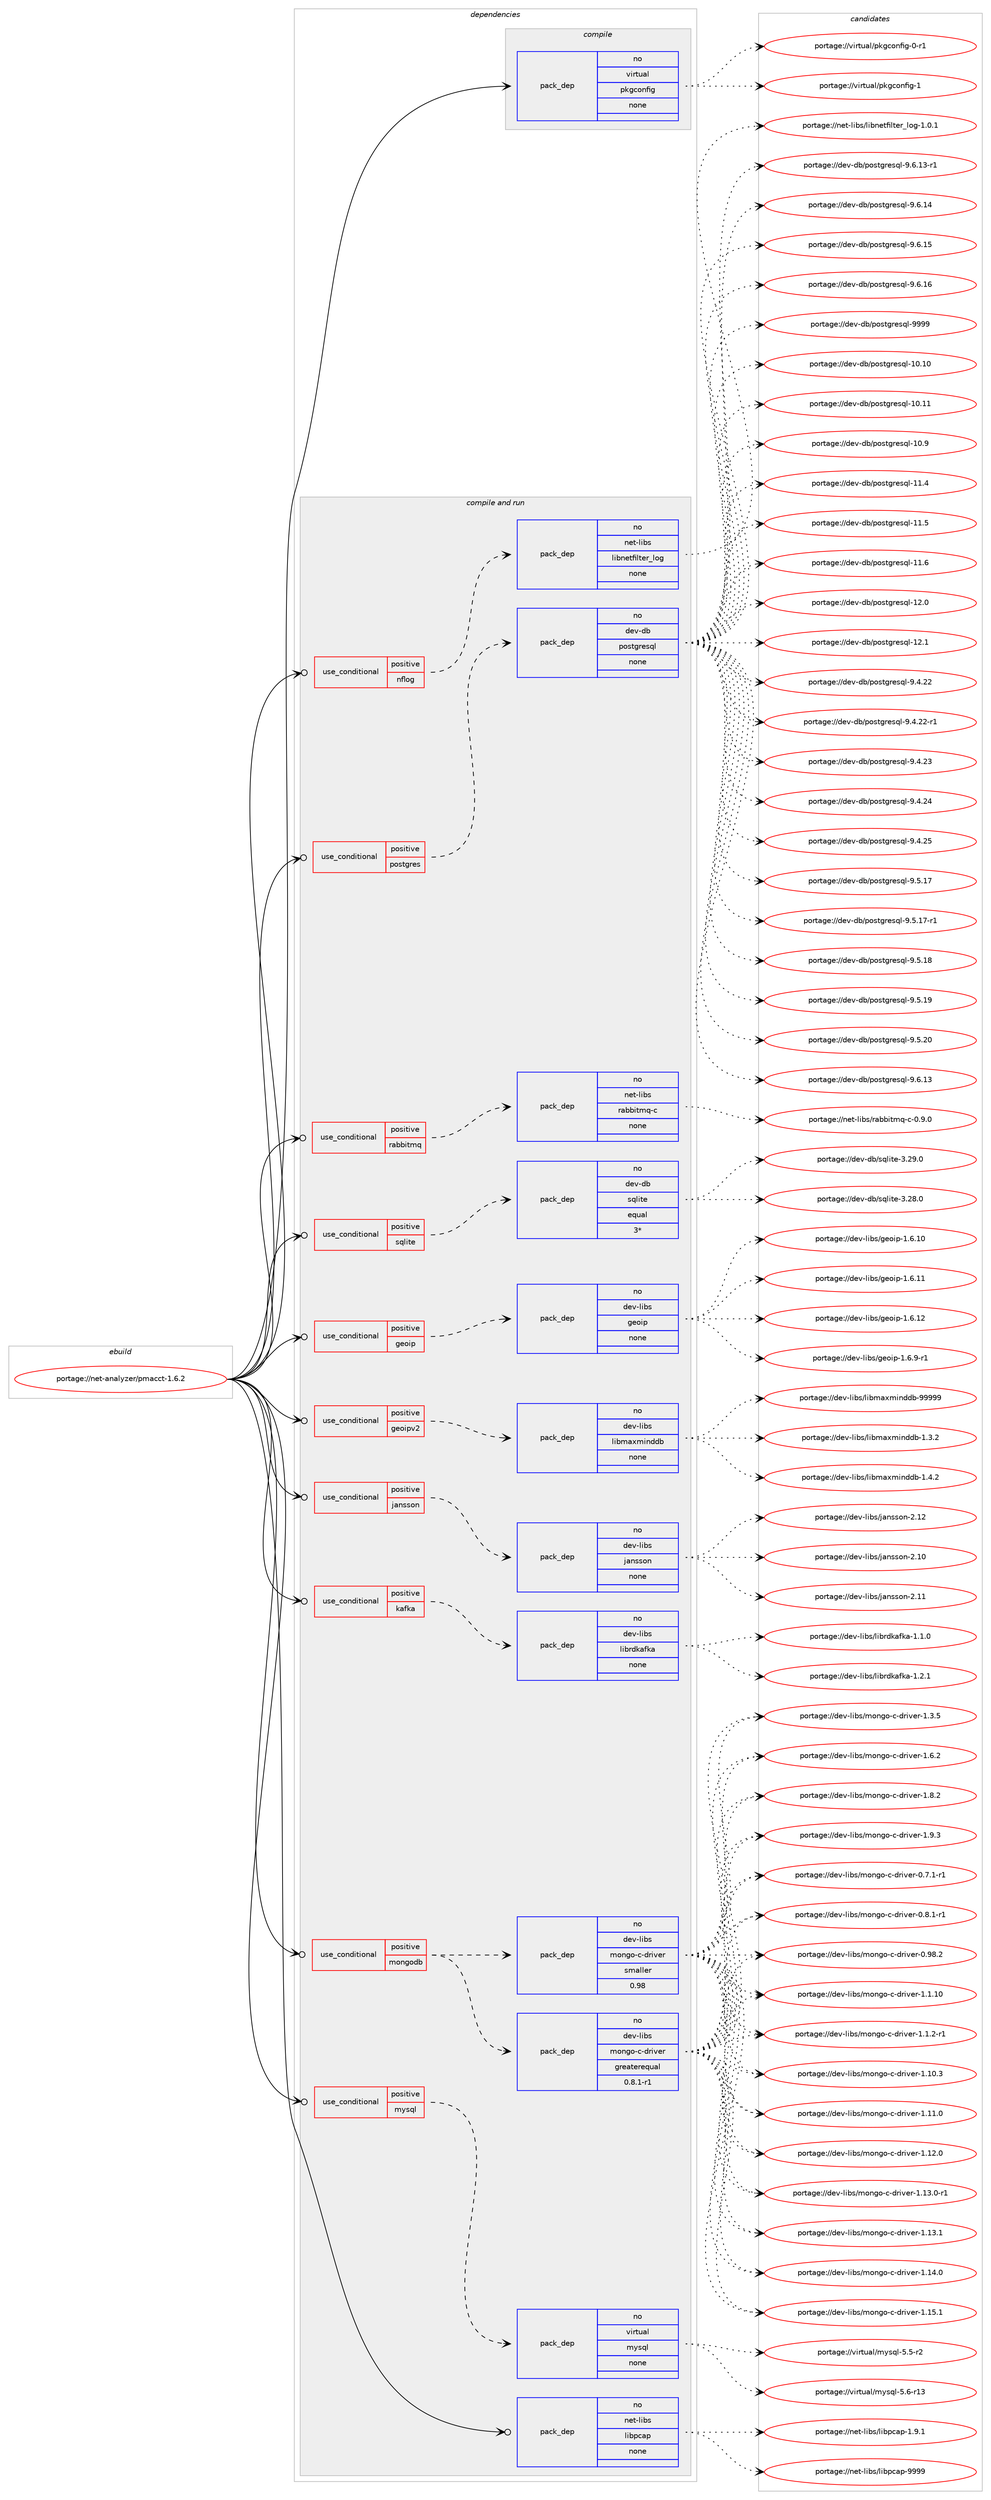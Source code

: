 digraph prolog {

# *************
# Graph options
# *************

newrank=true;
concentrate=true;
compound=true;
graph [rankdir=LR,fontname=Helvetica,fontsize=10,ranksep=1.5];#, ranksep=2.5, nodesep=0.2];
edge  [arrowhead=vee];
node  [fontname=Helvetica,fontsize=10];

# **********
# The ebuild
# **********

subgraph cluster_leftcol {
color=gray;
rank=same;
label=<<i>ebuild</i>>;
id [label="portage://net-analyzer/pmacct-1.6.2", color=red, width=4, href="../net-analyzer/pmacct-1.6.2.svg"];
}

# ****************
# The dependencies
# ****************

subgraph cluster_midcol {
color=gray;
label=<<i>dependencies</i>>;
subgraph cluster_compile {
fillcolor="#eeeeee";
style=filled;
label=<<i>compile</i>>;
subgraph pack255557 {
dependency348047 [label=<<TABLE BORDER="0" CELLBORDER="1" CELLSPACING="0" CELLPADDING="4" WIDTH="220"><TR><TD ROWSPAN="6" CELLPADDING="30">pack_dep</TD></TR><TR><TD WIDTH="110">no</TD></TR><TR><TD>virtual</TD></TR><TR><TD>pkgconfig</TD></TR><TR><TD>none</TD></TR><TR><TD></TD></TR></TABLE>>, shape=none, color=blue];
}
id:e -> dependency348047:w [weight=20,style="solid",arrowhead="vee"];
}
subgraph cluster_compileandrun {
fillcolor="#eeeeee";
style=filled;
label=<<i>compile and run</i>>;
subgraph cond86759 {
dependency348048 [label=<<TABLE BORDER="0" CELLBORDER="1" CELLSPACING="0" CELLPADDING="4"><TR><TD ROWSPAN="3" CELLPADDING="10">use_conditional</TD></TR><TR><TD>positive</TD></TR><TR><TD>geoip</TD></TR></TABLE>>, shape=none, color=red];
subgraph pack255558 {
dependency348049 [label=<<TABLE BORDER="0" CELLBORDER="1" CELLSPACING="0" CELLPADDING="4" WIDTH="220"><TR><TD ROWSPAN="6" CELLPADDING="30">pack_dep</TD></TR><TR><TD WIDTH="110">no</TD></TR><TR><TD>dev-libs</TD></TR><TR><TD>geoip</TD></TR><TR><TD>none</TD></TR><TR><TD></TD></TR></TABLE>>, shape=none, color=blue];
}
dependency348048:e -> dependency348049:w [weight=20,style="dashed",arrowhead="vee"];
}
id:e -> dependency348048:w [weight=20,style="solid",arrowhead="odotvee"];
subgraph cond86760 {
dependency348050 [label=<<TABLE BORDER="0" CELLBORDER="1" CELLSPACING="0" CELLPADDING="4"><TR><TD ROWSPAN="3" CELLPADDING="10">use_conditional</TD></TR><TR><TD>positive</TD></TR><TR><TD>geoipv2</TD></TR></TABLE>>, shape=none, color=red];
subgraph pack255559 {
dependency348051 [label=<<TABLE BORDER="0" CELLBORDER="1" CELLSPACING="0" CELLPADDING="4" WIDTH="220"><TR><TD ROWSPAN="6" CELLPADDING="30">pack_dep</TD></TR><TR><TD WIDTH="110">no</TD></TR><TR><TD>dev-libs</TD></TR><TR><TD>libmaxminddb</TD></TR><TR><TD>none</TD></TR><TR><TD></TD></TR></TABLE>>, shape=none, color=blue];
}
dependency348050:e -> dependency348051:w [weight=20,style="dashed",arrowhead="vee"];
}
id:e -> dependency348050:w [weight=20,style="solid",arrowhead="odotvee"];
subgraph cond86761 {
dependency348052 [label=<<TABLE BORDER="0" CELLBORDER="1" CELLSPACING="0" CELLPADDING="4"><TR><TD ROWSPAN="3" CELLPADDING="10">use_conditional</TD></TR><TR><TD>positive</TD></TR><TR><TD>jansson</TD></TR></TABLE>>, shape=none, color=red];
subgraph pack255560 {
dependency348053 [label=<<TABLE BORDER="0" CELLBORDER="1" CELLSPACING="0" CELLPADDING="4" WIDTH="220"><TR><TD ROWSPAN="6" CELLPADDING="30">pack_dep</TD></TR><TR><TD WIDTH="110">no</TD></TR><TR><TD>dev-libs</TD></TR><TR><TD>jansson</TD></TR><TR><TD>none</TD></TR><TR><TD></TD></TR></TABLE>>, shape=none, color=blue];
}
dependency348052:e -> dependency348053:w [weight=20,style="dashed",arrowhead="vee"];
}
id:e -> dependency348052:w [weight=20,style="solid",arrowhead="odotvee"];
subgraph cond86762 {
dependency348054 [label=<<TABLE BORDER="0" CELLBORDER="1" CELLSPACING="0" CELLPADDING="4"><TR><TD ROWSPAN="3" CELLPADDING="10">use_conditional</TD></TR><TR><TD>positive</TD></TR><TR><TD>kafka</TD></TR></TABLE>>, shape=none, color=red];
subgraph pack255561 {
dependency348055 [label=<<TABLE BORDER="0" CELLBORDER="1" CELLSPACING="0" CELLPADDING="4" WIDTH="220"><TR><TD ROWSPAN="6" CELLPADDING="30">pack_dep</TD></TR><TR><TD WIDTH="110">no</TD></TR><TR><TD>dev-libs</TD></TR><TR><TD>librdkafka</TD></TR><TR><TD>none</TD></TR><TR><TD></TD></TR></TABLE>>, shape=none, color=blue];
}
dependency348054:e -> dependency348055:w [weight=20,style="dashed",arrowhead="vee"];
}
id:e -> dependency348054:w [weight=20,style="solid",arrowhead="odotvee"];
subgraph cond86763 {
dependency348056 [label=<<TABLE BORDER="0" CELLBORDER="1" CELLSPACING="0" CELLPADDING="4"><TR><TD ROWSPAN="3" CELLPADDING="10">use_conditional</TD></TR><TR><TD>positive</TD></TR><TR><TD>mongodb</TD></TR></TABLE>>, shape=none, color=red];
subgraph pack255562 {
dependency348057 [label=<<TABLE BORDER="0" CELLBORDER="1" CELLSPACING="0" CELLPADDING="4" WIDTH="220"><TR><TD ROWSPAN="6" CELLPADDING="30">pack_dep</TD></TR><TR><TD WIDTH="110">no</TD></TR><TR><TD>dev-libs</TD></TR><TR><TD>mongo-c-driver</TD></TR><TR><TD>greaterequal</TD></TR><TR><TD>0.8.1-r1</TD></TR></TABLE>>, shape=none, color=blue];
}
dependency348056:e -> dependency348057:w [weight=20,style="dashed",arrowhead="vee"];
subgraph pack255563 {
dependency348058 [label=<<TABLE BORDER="0" CELLBORDER="1" CELLSPACING="0" CELLPADDING="4" WIDTH="220"><TR><TD ROWSPAN="6" CELLPADDING="30">pack_dep</TD></TR><TR><TD WIDTH="110">no</TD></TR><TR><TD>dev-libs</TD></TR><TR><TD>mongo-c-driver</TD></TR><TR><TD>smaller</TD></TR><TR><TD>0.98</TD></TR></TABLE>>, shape=none, color=blue];
}
dependency348056:e -> dependency348058:w [weight=20,style="dashed",arrowhead="vee"];
}
id:e -> dependency348056:w [weight=20,style="solid",arrowhead="odotvee"];
subgraph cond86764 {
dependency348059 [label=<<TABLE BORDER="0" CELLBORDER="1" CELLSPACING="0" CELLPADDING="4"><TR><TD ROWSPAN="3" CELLPADDING="10">use_conditional</TD></TR><TR><TD>positive</TD></TR><TR><TD>mysql</TD></TR></TABLE>>, shape=none, color=red];
subgraph pack255564 {
dependency348060 [label=<<TABLE BORDER="0" CELLBORDER="1" CELLSPACING="0" CELLPADDING="4" WIDTH="220"><TR><TD ROWSPAN="6" CELLPADDING="30">pack_dep</TD></TR><TR><TD WIDTH="110">no</TD></TR><TR><TD>virtual</TD></TR><TR><TD>mysql</TD></TR><TR><TD>none</TD></TR><TR><TD></TD></TR></TABLE>>, shape=none, color=blue];
}
dependency348059:e -> dependency348060:w [weight=20,style="dashed",arrowhead="vee"];
}
id:e -> dependency348059:w [weight=20,style="solid",arrowhead="odotvee"];
subgraph cond86765 {
dependency348061 [label=<<TABLE BORDER="0" CELLBORDER="1" CELLSPACING="0" CELLPADDING="4"><TR><TD ROWSPAN="3" CELLPADDING="10">use_conditional</TD></TR><TR><TD>positive</TD></TR><TR><TD>nflog</TD></TR></TABLE>>, shape=none, color=red];
subgraph pack255565 {
dependency348062 [label=<<TABLE BORDER="0" CELLBORDER="1" CELLSPACING="0" CELLPADDING="4" WIDTH="220"><TR><TD ROWSPAN="6" CELLPADDING="30">pack_dep</TD></TR><TR><TD WIDTH="110">no</TD></TR><TR><TD>net-libs</TD></TR><TR><TD>libnetfilter_log</TD></TR><TR><TD>none</TD></TR><TR><TD></TD></TR></TABLE>>, shape=none, color=blue];
}
dependency348061:e -> dependency348062:w [weight=20,style="dashed",arrowhead="vee"];
}
id:e -> dependency348061:w [weight=20,style="solid",arrowhead="odotvee"];
subgraph cond86766 {
dependency348063 [label=<<TABLE BORDER="0" CELLBORDER="1" CELLSPACING="0" CELLPADDING="4"><TR><TD ROWSPAN="3" CELLPADDING="10">use_conditional</TD></TR><TR><TD>positive</TD></TR><TR><TD>postgres</TD></TR></TABLE>>, shape=none, color=red];
subgraph pack255566 {
dependency348064 [label=<<TABLE BORDER="0" CELLBORDER="1" CELLSPACING="0" CELLPADDING="4" WIDTH="220"><TR><TD ROWSPAN="6" CELLPADDING="30">pack_dep</TD></TR><TR><TD WIDTH="110">no</TD></TR><TR><TD>dev-db</TD></TR><TR><TD>postgresql</TD></TR><TR><TD>none</TD></TR><TR><TD></TD></TR></TABLE>>, shape=none, color=blue];
}
dependency348063:e -> dependency348064:w [weight=20,style="dashed",arrowhead="vee"];
}
id:e -> dependency348063:w [weight=20,style="solid",arrowhead="odotvee"];
subgraph cond86767 {
dependency348065 [label=<<TABLE BORDER="0" CELLBORDER="1" CELLSPACING="0" CELLPADDING="4"><TR><TD ROWSPAN="3" CELLPADDING="10">use_conditional</TD></TR><TR><TD>positive</TD></TR><TR><TD>rabbitmq</TD></TR></TABLE>>, shape=none, color=red];
subgraph pack255567 {
dependency348066 [label=<<TABLE BORDER="0" CELLBORDER="1" CELLSPACING="0" CELLPADDING="4" WIDTH="220"><TR><TD ROWSPAN="6" CELLPADDING="30">pack_dep</TD></TR><TR><TD WIDTH="110">no</TD></TR><TR><TD>net-libs</TD></TR><TR><TD>rabbitmq-c</TD></TR><TR><TD>none</TD></TR><TR><TD></TD></TR></TABLE>>, shape=none, color=blue];
}
dependency348065:e -> dependency348066:w [weight=20,style="dashed",arrowhead="vee"];
}
id:e -> dependency348065:w [weight=20,style="solid",arrowhead="odotvee"];
subgraph cond86768 {
dependency348067 [label=<<TABLE BORDER="0" CELLBORDER="1" CELLSPACING="0" CELLPADDING="4"><TR><TD ROWSPAN="3" CELLPADDING="10">use_conditional</TD></TR><TR><TD>positive</TD></TR><TR><TD>sqlite</TD></TR></TABLE>>, shape=none, color=red];
subgraph pack255568 {
dependency348068 [label=<<TABLE BORDER="0" CELLBORDER="1" CELLSPACING="0" CELLPADDING="4" WIDTH="220"><TR><TD ROWSPAN="6" CELLPADDING="30">pack_dep</TD></TR><TR><TD WIDTH="110">no</TD></TR><TR><TD>dev-db</TD></TR><TR><TD>sqlite</TD></TR><TR><TD>equal</TD></TR><TR><TD>3*</TD></TR></TABLE>>, shape=none, color=blue];
}
dependency348067:e -> dependency348068:w [weight=20,style="dashed",arrowhead="vee"];
}
id:e -> dependency348067:w [weight=20,style="solid",arrowhead="odotvee"];
subgraph pack255569 {
dependency348069 [label=<<TABLE BORDER="0" CELLBORDER="1" CELLSPACING="0" CELLPADDING="4" WIDTH="220"><TR><TD ROWSPAN="6" CELLPADDING="30">pack_dep</TD></TR><TR><TD WIDTH="110">no</TD></TR><TR><TD>net-libs</TD></TR><TR><TD>libpcap</TD></TR><TR><TD>none</TD></TR><TR><TD></TD></TR></TABLE>>, shape=none, color=blue];
}
id:e -> dependency348069:w [weight=20,style="solid",arrowhead="odotvee"];
}
subgraph cluster_run {
fillcolor="#eeeeee";
style=filled;
label=<<i>run</i>>;
}
}

# **************
# The candidates
# **************

subgraph cluster_choices {
rank=same;
color=gray;
label=<<i>candidates</i>>;

subgraph choice255557 {
color=black;
nodesep=1;
choiceportage11810511411611797108471121071039911111010210510345484511449 [label="portage://virtual/pkgconfig-0-r1", color=red, width=4,href="../virtual/pkgconfig-0-r1.svg"];
choiceportage1181051141161179710847112107103991111101021051034549 [label="portage://virtual/pkgconfig-1", color=red, width=4,href="../virtual/pkgconfig-1.svg"];
dependency348047:e -> choiceportage11810511411611797108471121071039911111010210510345484511449:w [style=dotted,weight="100"];
dependency348047:e -> choiceportage1181051141161179710847112107103991111101021051034549:w [style=dotted,weight="100"];
}
subgraph choice255558 {
color=black;
nodesep=1;
choiceportage10010111845108105981154710310111110511245494654464948 [label="portage://dev-libs/geoip-1.6.10", color=red, width=4,href="../dev-libs/geoip-1.6.10.svg"];
choiceportage10010111845108105981154710310111110511245494654464949 [label="portage://dev-libs/geoip-1.6.11", color=red, width=4,href="../dev-libs/geoip-1.6.11.svg"];
choiceportage10010111845108105981154710310111110511245494654464950 [label="portage://dev-libs/geoip-1.6.12", color=red, width=4,href="../dev-libs/geoip-1.6.12.svg"];
choiceportage1001011184510810598115471031011111051124549465446574511449 [label="portage://dev-libs/geoip-1.6.9-r1", color=red, width=4,href="../dev-libs/geoip-1.6.9-r1.svg"];
dependency348049:e -> choiceportage10010111845108105981154710310111110511245494654464948:w [style=dotted,weight="100"];
dependency348049:e -> choiceportage10010111845108105981154710310111110511245494654464949:w [style=dotted,weight="100"];
dependency348049:e -> choiceportage10010111845108105981154710310111110511245494654464950:w [style=dotted,weight="100"];
dependency348049:e -> choiceportage1001011184510810598115471031011111051124549465446574511449:w [style=dotted,weight="100"];
}
subgraph choice255559 {
color=black;
nodesep=1;
choiceportage100101118451081059811547108105981099712010910511010010098454946514650 [label="portage://dev-libs/libmaxminddb-1.3.2", color=red, width=4,href="../dev-libs/libmaxminddb-1.3.2.svg"];
choiceportage100101118451081059811547108105981099712010910511010010098454946524650 [label="portage://dev-libs/libmaxminddb-1.4.2", color=red, width=4,href="../dev-libs/libmaxminddb-1.4.2.svg"];
choiceportage100101118451081059811547108105981099712010910511010010098455757575757 [label="portage://dev-libs/libmaxminddb-99999", color=red, width=4,href="../dev-libs/libmaxminddb-99999.svg"];
dependency348051:e -> choiceportage100101118451081059811547108105981099712010910511010010098454946514650:w [style=dotted,weight="100"];
dependency348051:e -> choiceportage100101118451081059811547108105981099712010910511010010098454946524650:w [style=dotted,weight="100"];
dependency348051:e -> choiceportage100101118451081059811547108105981099712010910511010010098455757575757:w [style=dotted,weight="100"];
}
subgraph choice255560 {
color=black;
nodesep=1;
choiceportage100101118451081059811547106971101151151111104550464948 [label="portage://dev-libs/jansson-2.10", color=red, width=4,href="../dev-libs/jansson-2.10.svg"];
choiceportage100101118451081059811547106971101151151111104550464949 [label="portage://dev-libs/jansson-2.11", color=red, width=4,href="../dev-libs/jansson-2.11.svg"];
choiceportage100101118451081059811547106971101151151111104550464950 [label="portage://dev-libs/jansson-2.12", color=red, width=4,href="../dev-libs/jansson-2.12.svg"];
dependency348053:e -> choiceportage100101118451081059811547106971101151151111104550464948:w [style=dotted,weight="100"];
dependency348053:e -> choiceportage100101118451081059811547106971101151151111104550464949:w [style=dotted,weight="100"];
dependency348053:e -> choiceportage100101118451081059811547106971101151151111104550464950:w [style=dotted,weight="100"];
}
subgraph choice255561 {
color=black;
nodesep=1;
choiceportage100101118451081059811547108105981141001079710210797454946494648 [label="portage://dev-libs/librdkafka-1.1.0", color=red, width=4,href="../dev-libs/librdkafka-1.1.0.svg"];
choiceportage100101118451081059811547108105981141001079710210797454946504649 [label="portage://dev-libs/librdkafka-1.2.1", color=red, width=4,href="../dev-libs/librdkafka-1.2.1.svg"];
dependency348055:e -> choiceportage100101118451081059811547108105981141001079710210797454946494648:w [style=dotted,weight="100"];
dependency348055:e -> choiceportage100101118451081059811547108105981141001079710210797454946504649:w [style=dotted,weight="100"];
}
subgraph choice255562 {
color=black;
nodesep=1;
choiceportage1001011184510810598115471091111101031114599451001141051181011144548465546494511449 [label="portage://dev-libs/mongo-c-driver-0.7.1-r1", color=red, width=4,href="../dev-libs/mongo-c-driver-0.7.1-r1.svg"];
choiceportage1001011184510810598115471091111101031114599451001141051181011144548465646494511449 [label="portage://dev-libs/mongo-c-driver-0.8.1-r1", color=red, width=4,href="../dev-libs/mongo-c-driver-0.8.1-r1.svg"];
choiceportage10010111845108105981154710911111010311145994510011410511810111445484657564650 [label="portage://dev-libs/mongo-c-driver-0.98.2", color=red, width=4,href="../dev-libs/mongo-c-driver-0.98.2.svg"];
choiceportage10010111845108105981154710911111010311145994510011410511810111445494649464948 [label="portage://dev-libs/mongo-c-driver-1.1.10", color=red, width=4,href="../dev-libs/mongo-c-driver-1.1.10.svg"];
choiceportage1001011184510810598115471091111101031114599451001141051181011144549464946504511449 [label="portage://dev-libs/mongo-c-driver-1.1.2-r1", color=red, width=4,href="../dev-libs/mongo-c-driver-1.1.2-r1.svg"];
choiceportage10010111845108105981154710911111010311145994510011410511810111445494649484651 [label="portage://dev-libs/mongo-c-driver-1.10.3", color=red, width=4,href="../dev-libs/mongo-c-driver-1.10.3.svg"];
choiceportage10010111845108105981154710911111010311145994510011410511810111445494649494648 [label="portage://dev-libs/mongo-c-driver-1.11.0", color=red, width=4,href="../dev-libs/mongo-c-driver-1.11.0.svg"];
choiceportage10010111845108105981154710911111010311145994510011410511810111445494649504648 [label="portage://dev-libs/mongo-c-driver-1.12.0", color=red, width=4,href="../dev-libs/mongo-c-driver-1.12.0.svg"];
choiceportage100101118451081059811547109111110103111459945100114105118101114454946495146484511449 [label="portage://dev-libs/mongo-c-driver-1.13.0-r1", color=red, width=4,href="../dev-libs/mongo-c-driver-1.13.0-r1.svg"];
choiceportage10010111845108105981154710911111010311145994510011410511810111445494649514649 [label="portage://dev-libs/mongo-c-driver-1.13.1", color=red, width=4,href="../dev-libs/mongo-c-driver-1.13.1.svg"];
choiceportage10010111845108105981154710911111010311145994510011410511810111445494649524648 [label="portage://dev-libs/mongo-c-driver-1.14.0", color=red, width=4,href="../dev-libs/mongo-c-driver-1.14.0.svg"];
choiceportage10010111845108105981154710911111010311145994510011410511810111445494649534649 [label="portage://dev-libs/mongo-c-driver-1.15.1", color=red, width=4,href="../dev-libs/mongo-c-driver-1.15.1.svg"];
choiceportage100101118451081059811547109111110103111459945100114105118101114454946514653 [label="portage://dev-libs/mongo-c-driver-1.3.5", color=red, width=4,href="../dev-libs/mongo-c-driver-1.3.5.svg"];
choiceportage100101118451081059811547109111110103111459945100114105118101114454946544650 [label="portage://dev-libs/mongo-c-driver-1.6.2", color=red, width=4,href="../dev-libs/mongo-c-driver-1.6.2.svg"];
choiceportage100101118451081059811547109111110103111459945100114105118101114454946564650 [label="portage://dev-libs/mongo-c-driver-1.8.2", color=red, width=4,href="../dev-libs/mongo-c-driver-1.8.2.svg"];
choiceportage100101118451081059811547109111110103111459945100114105118101114454946574651 [label="portage://dev-libs/mongo-c-driver-1.9.3", color=red, width=4,href="../dev-libs/mongo-c-driver-1.9.3.svg"];
dependency348057:e -> choiceportage1001011184510810598115471091111101031114599451001141051181011144548465546494511449:w [style=dotted,weight="100"];
dependency348057:e -> choiceportage1001011184510810598115471091111101031114599451001141051181011144548465646494511449:w [style=dotted,weight="100"];
dependency348057:e -> choiceportage10010111845108105981154710911111010311145994510011410511810111445484657564650:w [style=dotted,weight="100"];
dependency348057:e -> choiceportage10010111845108105981154710911111010311145994510011410511810111445494649464948:w [style=dotted,weight="100"];
dependency348057:e -> choiceportage1001011184510810598115471091111101031114599451001141051181011144549464946504511449:w [style=dotted,weight="100"];
dependency348057:e -> choiceportage10010111845108105981154710911111010311145994510011410511810111445494649484651:w [style=dotted,weight="100"];
dependency348057:e -> choiceportage10010111845108105981154710911111010311145994510011410511810111445494649494648:w [style=dotted,weight="100"];
dependency348057:e -> choiceportage10010111845108105981154710911111010311145994510011410511810111445494649504648:w [style=dotted,weight="100"];
dependency348057:e -> choiceportage100101118451081059811547109111110103111459945100114105118101114454946495146484511449:w [style=dotted,weight="100"];
dependency348057:e -> choiceportage10010111845108105981154710911111010311145994510011410511810111445494649514649:w [style=dotted,weight="100"];
dependency348057:e -> choiceportage10010111845108105981154710911111010311145994510011410511810111445494649524648:w [style=dotted,weight="100"];
dependency348057:e -> choiceportage10010111845108105981154710911111010311145994510011410511810111445494649534649:w [style=dotted,weight="100"];
dependency348057:e -> choiceportage100101118451081059811547109111110103111459945100114105118101114454946514653:w [style=dotted,weight="100"];
dependency348057:e -> choiceportage100101118451081059811547109111110103111459945100114105118101114454946544650:w [style=dotted,weight="100"];
dependency348057:e -> choiceportage100101118451081059811547109111110103111459945100114105118101114454946564650:w [style=dotted,weight="100"];
dependency348057:e -> choiceportage100101118451081059811547109111110103111459945100114105118101114454946574651:w [style=dotted,weight="100"];
}
subgraph choice255563 {
color=black;
nodesep=1;
choiceportage1001011184510810598115471091111101031114599451001141051181011144548465546494511449 [label="portage://dev-libs/mongo-c-driver-0.7.1-r1", color=red, width=4,href="../dev-libs/mongo-c-driver-0.7.1-r1.svg"];
choiceportage1001011184510810598115471091111101031114599451001141051181011144548465646494511449 [label="portage://dev-libs/mongo-c-driver-0.8.1-r1", color=red, width=4,href="../dev-libs/mongo-c-driver-0.8.1-r1.svg"];
choiceportage10010111845108105981154710911111010311145994510011410511810111445484657564650 [label="portage://dev-libs/mongo-c-driver-0.98.2", color=red, width=4,href="../dev-libs/mongo-c-driver-0.98.2.svg"];
choiceportage10010111845108105981154710911111010311145994510011410511810111445494649464948 [label="portage://dev-libs/mongo-c-driver-1.1.10", color=red, width=4,href="../dev-libs/mongo-c-driver-1.1.10.svg"];
choiceportage1001011184510810598115471091111101031114599451001141051181011144549464946504511449 [label="portage://dev-libs/mongo-c-driver-1.1.2-r1", color=red, width=4,href="../dev-libs/mongo-c-driver-1.1.2-r1.svg"];
choiceportage10010111845108105981154710911111010311145994510011410511810111445494649484651 [label="portage://dev-libs/mongo-c-driver-1.10.3", color=red, width=4,href="../dev-libs/mongo-c-driver-1.10.3.svg"];
choiceportage10010111845108105981154710911111010311145994510011410511810111445494649494648 [label="portage://dev-libs/mongo-c-driver-1.11.0", color=red, width=4,href="../dev-libs/mongo-c-driver-1.11.0.svg"];
choiceportage10010111845108105981154710911111010311145994510011410511810111445494649504648 [label="portage://dev-libs/mongo-c-driver-1.12.0", color=red, width=4,href="../dev-libs/mongo-c-driver-1.12.0.svg"];
choiceportage100101118451081059811547109111110103111459945100114105118101114454946495146484511449 [label="portage://dev-libs/mongo-c-driver-1.13.0-r1", color=red, width=4,href="../dev-libs/mongo-c-driver-1.13.0-r1.svg"];
choiceportage10010111845108105981154710911111010311145994510011410511810111445494649514649 [label="portage://dev-libs/mongo-c-driver-1.13.1", color=red, width=4,href="../dev-libs/mongo-c-driver-1.13.1.svg"];
choiceportage10010111845108105981154710911111010311145994510011410511810111445494649524648 [label="portage://dev-libs/mongo-c-driver-1.14.0", color=red, width=4,href="../dev-libs/mongo-c-driver-1.14.0.svg"];
choiceportage10010111845108105981154710911111010311145994510011410511810111445494649534649 [label="portage://dev-libs/mongo-c-driver-1.15.1", color=red, width=4,href="../dev-libs/mongo-c-driver-1.15.1.svg"];
choiceportage100101118451081059811547109111110103111459945100114105118101114454946514653 [label="portage://dev-libs/mongo-c-driver-1.3.5", color=red, width=4,href="../dev-libs/mongo-c-driver-1.3.5.svg"];
choiceportage100101118451081059811547109111110103111459945100114105118101114454946544650 [label="portage://dev-libs/mongo-c-driver-1.6.2", color=red, width=4,href="../dev-libs/mongo-c-driver-1.6.2.svg"];
choiceportage100101118451081059811547109111110103111459945100114105118101114454946564650 [label="portage://dev-libs/mongo-c-driver-1.8.2", color=red, width=4,href="../dev-libs/mongo-c-driver-1.8.2.svg"];
choiceportage100101118451081059811547109111110103111459945100114105118101114454946574651 [label="portage://dev-libs/mongo-c-driver-1.9.3", color=red, width=4,href="../dev-libs/mongo-c-driver-1.9.3.svg"];
dependency348058:e -> choiceportage1001011184510810598115471091111101031114599451001141051181011144548465546494511449:w [style=dotted,weight="100"];
dependency348058:e -> choiceportage1001011184510810598115471091111101031114599451001141051181011144548465646494511449:w [style=dotted,weight="100"];
dependency348058:e -> choiceportage10010111845108105981154710911111010311145994510011410511810111445484657564650:w [style=dotted,weight="100"];
dependency348058:e -> choiceportage10010111845108105981154710911111010311145994510011410511810111445494649464948:w [style=dotted,weight="100"];
dependency348058:e -> choiceportage1001011184510810598115471091111101031114599451001141051181011144549464946504511449:w [style=dotted,weight="100"];
dependency348058:e -> choiceportage10010111845108105981154710911111010311145994510011410511810111445494649484651:w [style=dotted,weight="100"];
dependency348058:e -> choiceportage10010111845108105981154710911111010311145994510011410511810111445494649494648:w [style=dotted,weight="100"];
dependency348058:e -> choiceportage10010111845108105981154710911111010311145994510011410511810111445494649504648:w [style=dotted,weight="100"];
dependency348058:e -> choiceportage100101118451081059811547109111110103111459945100114105118101114454946495146484511449:w [style=dotted,weight="100"];
dependency348058:e -> choiceportage10010111845108105981154710911111010311145994510011410511810111445494649514649:w [style=dotted,weight="100"];
dependency348058:e -> choiceportage10010111845108105981154710911111010311145994510011410511810111445494649524648:w [style=dotted,weight="100"];
dependency348058:e -> choiceportage10010111845108105981154710911111010311145994510011410511810111445494649534649:w [style=dotted,weight="100"];
dependency348058:e -> choiceportage100101118451081059811547109111110103111459945100114105118101114454946514653:w [style=dotted,weight="100"];
dependency348058:e -> choiceportage100101118451081059811547109111110103111459945100114105118101114454946544650:w [style=dotted,weight="100"];
dependency348058:e -> choiceportage100101118451081059811547109111110103111459945100114105118101114454946564650:w [style=dotted,weight="100"];
dependency348058:e -> choiceportage100101118451081059811547109111110103111459945100114105118101114454946574651:w [style=dotted,weight="100"];
}
subgraph choice255564 {
color=black;
nodesep=1;
choiceportage1181051141161179710847109121115113108455346534511450 [label="portage://virtual/mysql-5.5-r2", color=red, width=4,href="../virtual/mysql-5.5-r2.svg"];
choiceportage118105114116117971084710912111511310845534654451144951 [label="portage://virtual/mysql-5.6-r13", color=red, width=4,href="../virtual/mysql-5.6-r13.svg"];
dependency348060:e -> choiceportage1181051141161179710847109121115113108455346534511450:w [style=dotted,weight="100"];
dependency348060:e -> choiceportage118105114116117971084710912111511310845534654451144951:w [style=dotted,weight="100"];
}
subgraph choice255565 {
color=black;
nodesep=1;
choiceportage1101011164510810598115471081059811010111610210510811610111495108111103454946484649 [label="portage://net-libs/libnetfilter_log-1.0.1", color=red, width=4,href="../net-libs/libnetfilter_log-1.0.1.svg"];
dependency348062:e -> choiceportage1101011164510810598115471081059811010111610210510811610111495108111103454946484649:w [style=dotted,weight="100"];
}
subgraph choice255566 {
color=black;
nodesep=1;
choiceportage100101118451009847112111115116103114101115113108454948464948 [label="portage://dev-db/postgresql-10.10", color=red, width=4,href="../dev-db/postgresql-10.10.svg"];
choiceportage100101118451009847112111115116103114101115113108454948464949 [label="portage://dev-db/postgresql-10.11", color=red, width=4,href="../dev-db/postgresql-10.11.svg"];
choiceportage1001011184510098471121111151161031141011151131084549484657 [label="portage://dev-db/postgresql-10.9", color=red, width=4,href="../dev-db/postgresql-10.9.svg"];
choiceportage1001011184510098471121111151161031141011151131084549494652 [label="portage://dev-db/postgresql-11.4", color=red, width=4,href="../dev-db/postgresql-11.4.svg"];
choiceportage1001011184510098471121111151161031141011151131084549494653 [label="portage://dev-db/postgresql-11.5", color=red, width=4,href="../dev-db/postgresql-11.5.svg"];
choiceportage1001011184510098471121111151161031141011151131084549494654 [label="portage://dev-db/postgresql-11.6", color=red, width=4,href="../dev-db/postgresql-11.6.svg"];
choiceportage1001011184510098471121111151161031141011151131084549504648 [label="portage://dev-db/postgresql-12.0", color=red, width=4,href="../dev-db/postgresql-12.0.svg"];
choiceportage1001011184510098471121111151161031141011151131084549504649 [label="portage://dev-db/postgresql-12.1", color=red, width=4,href="../dev-db/postgresql-12.1.svg"];
choiceportage10010111845100984711211111511610311410111511310845574652465050 [label="portage://dev-db/postgresql-9.4.22", color=red, width=4,href="../dev-db/postgresql-9.4.22.svg"];
choiceportage100101118451009847112111115116103114101115113108455746524650504511449 [label="portage://dev-db/postgresql-9.4.22-r1", color=red, width=4,href="../dev-db/postgresql-9.4.22-r1.svg"];
choiceportage10010111845100984711211111511610311410111511310845574652465051 [label="portage://dev-db/postgresql-9.4.23", color=red, width=4,href="../dev-db/postgresql-9.4.23.svg"];
choiceportage10010111845100984711211111511610311410111511310845574652465052 [label="portage://dev-db/postgresql-9.4.24", color=red, width=4,href="../dev-db/postgresql-9.4.24.svg"];
choiceportage10010111845100984711211111511610311410111511310845574652465053 [label="portage://dev-db/postgresql-9.4.25", color=red, width=4,href="../dev-db/postgresql-9.4.25.svg"];
choiceportage10010111845100984711211111511610311410111511310845574653464955 [label="portage://dev-db/postgresql-9.5.17", color=red, width=4,href="../dev-db/postgresql-9.5.17.svg"];
choiceportage100101118451009847112111115116103114101115113108455746534649554511449 [label="portage://dev-db/postgresql-9.5.17-r1", color=red, width=4,href="../dev-db/postgresql-9.5.17-r1.svg"];
choiceportage10010111845100984711211111511610311410111511310845574653464956 [label="portage://dev-db/postgresql-9.5.18", color=red, width=4,href="../dev-db/postgresql-9.5.18.svg"];
choiceportage10010111845100984711211111511610311410111511310845574653464957 [label="portage://dev-db/postgresql-9.5.19", color=red, width=4,href="../dev-db/postgresql-9.5.19.svg"];
choiceportage10010111845100984711211111511610311410111511310845574653465048 [label="portage://dev-db/postgresql-9.5.20", color=red, width=4,href="../dev-db/postgresql-9.5.20.svg"];
choiceportage10010111845100984711211111511610311410111511310845574654464951 [label="portage://dev-db/postgresql-9.6.13", color=red, width=4,href="../dev-db/postgresql-9.6.13.svg"];
choiceportage100101118451009847112111115116103114101115113108455746544649514511449 [label="portage://dev-db/postgresql-9.6.13-r1", color=red, width=4,href="../dev-db/postgresql-9.6.13-r1.svg"];
choiceportage10010111845100984711211111511610311410111511310845574654464952 [label="portage://dev-db/postgresql-9.6.14", color=red, width=4,href="../dev-db/postgresql-9.6.14.svg"];
choiceportage10010111845100984711211111511610311410111511310845574654464953 [label="portage://dev-db/postgresql-9.6.15", color=red, width=4,href="../dev-db/postgresql-9.6.15.svg"];
choiceportage10010111845100984711211111511610311410111511310845574654464954 [label="portage://dev-db/postgresql-9.6.16", color=red, width=4,href="../dev-db/postgresql-9.6.16.svg"];
choiceportage1001011184510098471121111151161031141011151131084557575757 [label="portage://dev-db/postgresql-9999", color=red, width=4,href="../dev-db/postgresql-9999.svg"];
dependency348064:e -> choiceportage100101118451009847112111115116103114101115113108454948464948:w [style=dotted,weight="100"];
dependency348064:e -> choiceportage100101118451009847112111115116103114101115113108454948464949:w [style=dotted,weight="100"];
dependency348064:e -> choiceportage1001011184510098471121111151161031141011151131084549484657:w [style=dotted,weight="100"];
dependency348064:e -> choiceportage1001011184510098471121111151161031141011151131084549494652:w [style=dotted,weight="100"];
dependency348064:e -> choiceportage1001011184510098471121111151161031141011151131084549494653:w [style=dotted,weight="100"];
dependency348064:e -> choiceportage1001011184510098471121111151161031141011151131084549494654:w [style=dotted,weight="100"];
dependency348064:e -> choiceportage1001011184510098471121111151161031141011151131084549504648:w [style=dotted,weight="100"];
dependency348064:e -> choiceportage1001011184510098471121111151161031141011151131084549504649:w [style=dotted,weight="100"];
dependency348064:e -> choiceportage10010111845100984711211111511610311410111511310845574652465050:w [style=dotted,weight="100"];
dependency348064:e -> choiceportage100101118451009847112111115116103114101115113108455746524650504511449:w [style=dotted,weight="100"];
dependency348064:e -> choiceportage10010111845100984711211111511610311410111511310845574652465051:w [style=dotted,weight="100"];
dependency348064:e -> choiceportage10010111845100984711211111511610311410111511310845574652465052:w [style=dotted,weight="100"];
dependency348064:e -> choiceportage10010111845100984711211111511610311410111511310845574652465053:w [style=dotted,weight="100"];
dependency348064:e -> choiceportage10010111845100984711211111511610311410111511310845574653464955:w [style=dotted,weight="100"];
dependency348064:e -> choiceportage100101118451009847112111115116103114101115113108455746534649554511449:w [style=dotted,weight="100"];
dependency348064:e -> choiceportage10010111845100984711211111511610311410111511310845574653464956:w [style=dotted,weight="100"];
dependency348064:e -> choiceportage10010111845100984711211111511610311410111511310845574653464957:w [style=dotted,weight="100"];
dependency348064:e -> choiceportage10010111845100984711211111511610311410111511310845574653465048:w [style=dotted,weight="100"];
dependency348064:e -> choiceportage10010111845100984711211111511610311410111511310845574654464951:w [style=dotted,weight="100"];
dependency348064:e -> choiceportage100101118451009847112111115116103114101115113108455746544649514511449:w [style=dotted,weight="100"];
dependency348064:e -> choiceportage10010111845100984711211111511610311410111511310845574654464952:w [style=dotted,weight="100"];
dependency348064:e -> choiceportage10010111845100984711211111511610311410111511310845574654464953:w [style=dotted,weight="100"];
dependency348064:e -> choiceportage10010111845100984711211111511610311410111511310845574654464954:w [style=dotted,weight="100"];
dependency348064:e -> choiceportage1001011184510098471121111151161031141011151131084557575757:w [style=dotted,weight="100"];
}
subgraph choice255567 {
color=black;
nodesep=1;
choiceportage1101011164510810598115471149798981051161091134599454846574648 [label="portage://net-libs/rabbitmq-c-0.9.0", color=red, width=4,href="../net-libs/rabbitmq-c-0.9.0.svg"];
dependency348066:e -> choiceportage1101011164510810598115471149798981051161091134599454846574648:w [style=dotted,weight="100"];
}
subgraph choice255568 {
color=black;
nodesep=1;
choiceportage10010111845100984711511310810511610145514650564648 [label="portage://dev-db/sqlite-3.28.0", color=red, width=4,href="../dev-db/sqlite-3.28.0.svg"];
choiceportage10010111845100984711511310810511610145514650574648 [label="portage://dev-db/sqlite-3.29.0", color=red, width=4,href="../dev-db/sqlite-3.29.0.svg"];
dependency348068:e -> choiceportage10010111845100984711511310810511610145514650564648:w [style=dotted,weight="100"];
dependency348068:e -> choiceportage10010111845100984711511310810511610145514650574648:w [style=dotted,weight="100"];
}
subgraph choice255569 {
color=black;
nodesep=1;
choiceportage110101116451081059811547108105981129997112454946574649 [label="portage://net-libs/libpcap-1.9.1", color=red, width=4,href="../net-libs/libpcap-1.9.1.svg"];
choiceportage1101011164510810598115471081059811299971124557575757 [label="portage://net-libs/libpcap-9999", color=red, width=4,href="../net-libs/libpcap-9999.svg"];
dependency348069:e -> choiceportage110101116451081059811547108105981129997112454946574649:w [style=dotted,weight="100"];
dependency348069:e -> choiceportage1101011164510810598115471081059811299971124557575757:w [style=dotted,weight="100"];
}
}

}
